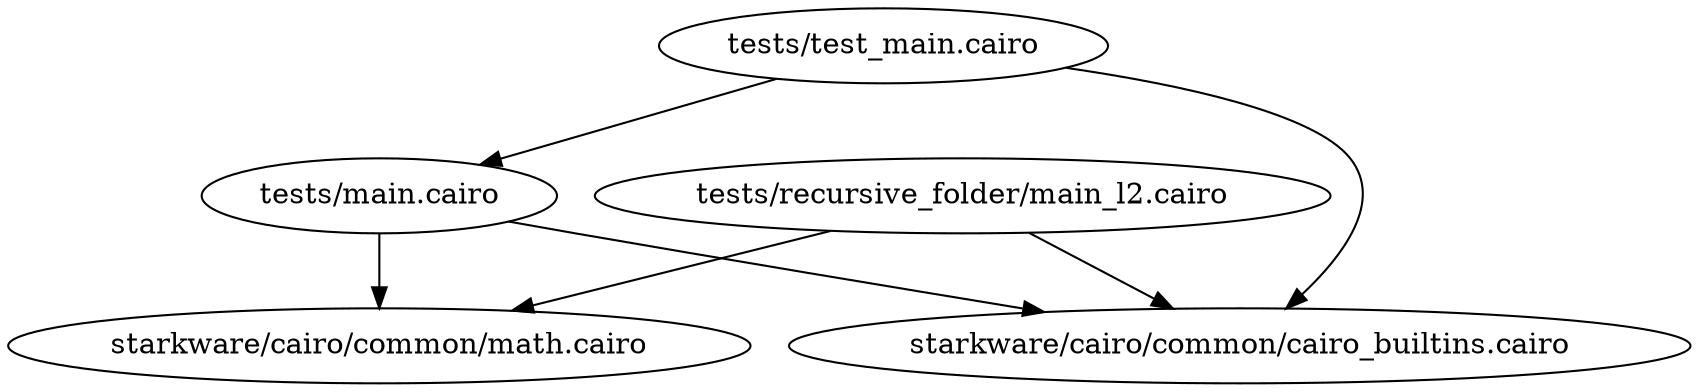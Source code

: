 digraph G {
{"tests/test_main.cairo"} -> {"tests/main.cairo","starkware/cairo/common/cairo_builtins.cairo"}
{"tests/main.cairo"} -> {"starkware/cairo/common/math.cairo","starkware/cairo/common/cairo_builtins.cairo"}
{"tests/recursive_folder/main_l2.cairo"} -> {"starkware/cairo/common/math.cairo","starkware/cairo/common/cairo_builtins.cairo"}
}